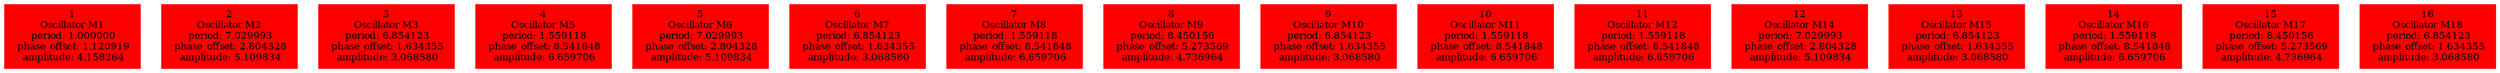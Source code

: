  digraph g{ forcelabels=true;
1 [label=<1<BR />Oscillator M1<BR /> period: 1.000000<BR /> phase_offset: 1.120919<BR /> amplitude: 4.158264>, shape=box,color=red,style=filled,fontsize=8];2 [label=<2<BR />Oscillator M2<BR /> period: 7.029993<BR /> phase_offset: 2.804328<BR /> amplitude: 5.109834>, shape=box,color=red,style=filled,fontsize=8];3 [label=<3<BR />Oscillator M3<BR /> period: 6.854123<BR /> phase_offset: 1.634355<BR /> amplitude: 3.068580>, shape=box,color=red,style=filled,fontsize=8];4 [label=<4<BR />Oscillator M5<BR /> period: 1.559118<BR /> phase_offset: 8.541848<BR /> amplitude: 6.659706>, shape=box,color=red,style=filled,fontsize=8];5 [label=<5<BR />Oscillator M6<BR /> period: 7.029993<BR /> phase_offset: 2.804328<BR /> amplitude: 5.109834>, shape=box,color=red,style=filled,fontsize=8];6 [label=<6<BR />Oscillator M7<BR /> period: 6.854123<BR /> phase_offset: 1.634355<BR /> amplitude: 3.068580>, shape=box,color=red,style=filled,fontsize=8];7 [label=<7<BR />Oscillator M8<BR /> period: 1.559118<BR /> phase_offset: 8.541848<BR /> amplitude: 6.659706>, shape=box,color=red,style=filled,fontsize=8];8 [label=<8<BR />Oscillator M9<BR /> period: 8.450156<BR /> phase_offset: 5.273569<BR /> amplitude: 4.736964>, shape=box,color=red,style=filled,fontsize=8];9 [label=<9<BR />Oscillator M10<BR /> period: 6.854123<BR /> phase_offset: 1.634355<BR /> amplitude: 3.068580>, shape=box,color=red,style=filled,fontsize=8];10 [label=<10<BR />Oscillator M11<BR /> period: 1.559118<BR /> phase_offset: 8.541848<BR /> amplitude: 6.659706>, shape=box,color=red,style=filled,fontsize=8];11 [label=<11<BR />Oscillator M12<BR /> period: 1.559118<BR /> phase_offset: 8.541848<BR /> amplitude: 6.659706>, shape=box,color=red,style=filled,fontsize=8];12 [label=<12<BR />Oscillator M14<BR /> period: 7.029993<BR /> phase_offset: 2.804328<BR /> amplitude: 5.109834>, shape=box,color=red,style=filled,fontsize=8];13 [label=<13<BR />Oscillator M15<BR /> period: 6.854123<BR /> phase_offset: 1.634355<BR /> amplitude: 3.068580>, shape=box,color=red,style=filled,fontsize=8];14 [label=<14<BR />Oscillator M16<BR /> period: 1.559118<BR /> phase_offset: 8.541848<BR /> amplitude: 6.659706>, shape=box,color=red,style=filled,fontsize=8];15 [label=<15<BR />Oscillator M17<BR /> period: 8.450156<BR /> phase_offset: 5.273569<BR /> amplitude: 4.736964>, shape=box,color=red,style=filled,fontsize=8];16 [label=<16<BR />Oscillator M18<BR /> period: 6.854123<BR /> phase_offset: 1.634355<BR /> amplitude: 3.068580>, shape=box,color=red,style=filled,fontsize=8]; }
